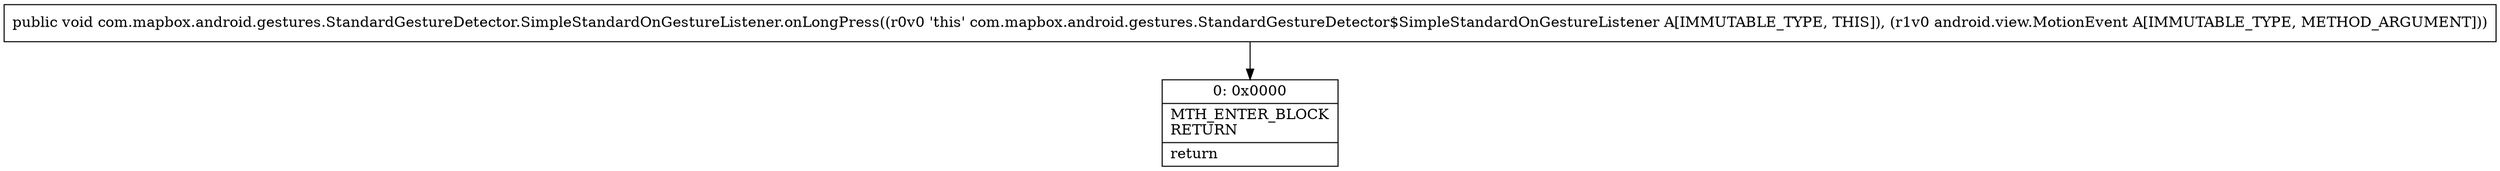 digraph "CFG forcom.mapbox.android.gestures.StandardGestureDetector.SimpleStandardOnGestureListener.onLongPress(Landroid\/view\/MotionEvent;)V" {
Node_0 [shape=record,label="{0\:\ 0x0000|MTH_ENTER_BLOCK\lRETURN\l|return\l}"];
MethodNode[shape=record,label="{public void com.mapbox.android.gestures.StandardGestureDetector.SimpleStandardOnGestureListener.onLongPress((r0v0 'this' com.mapbox.android.gestures.StandardGestureDetector$SimpleStandardOnGestureListener A[IMMUTABLE_TYPE, THIS]), (r1v0 android.view.MotionEvent A[IMMUTABLE_TYPE, METHOD_ARGUMENT])) }"];
MethodNode -> Node_0;
}

